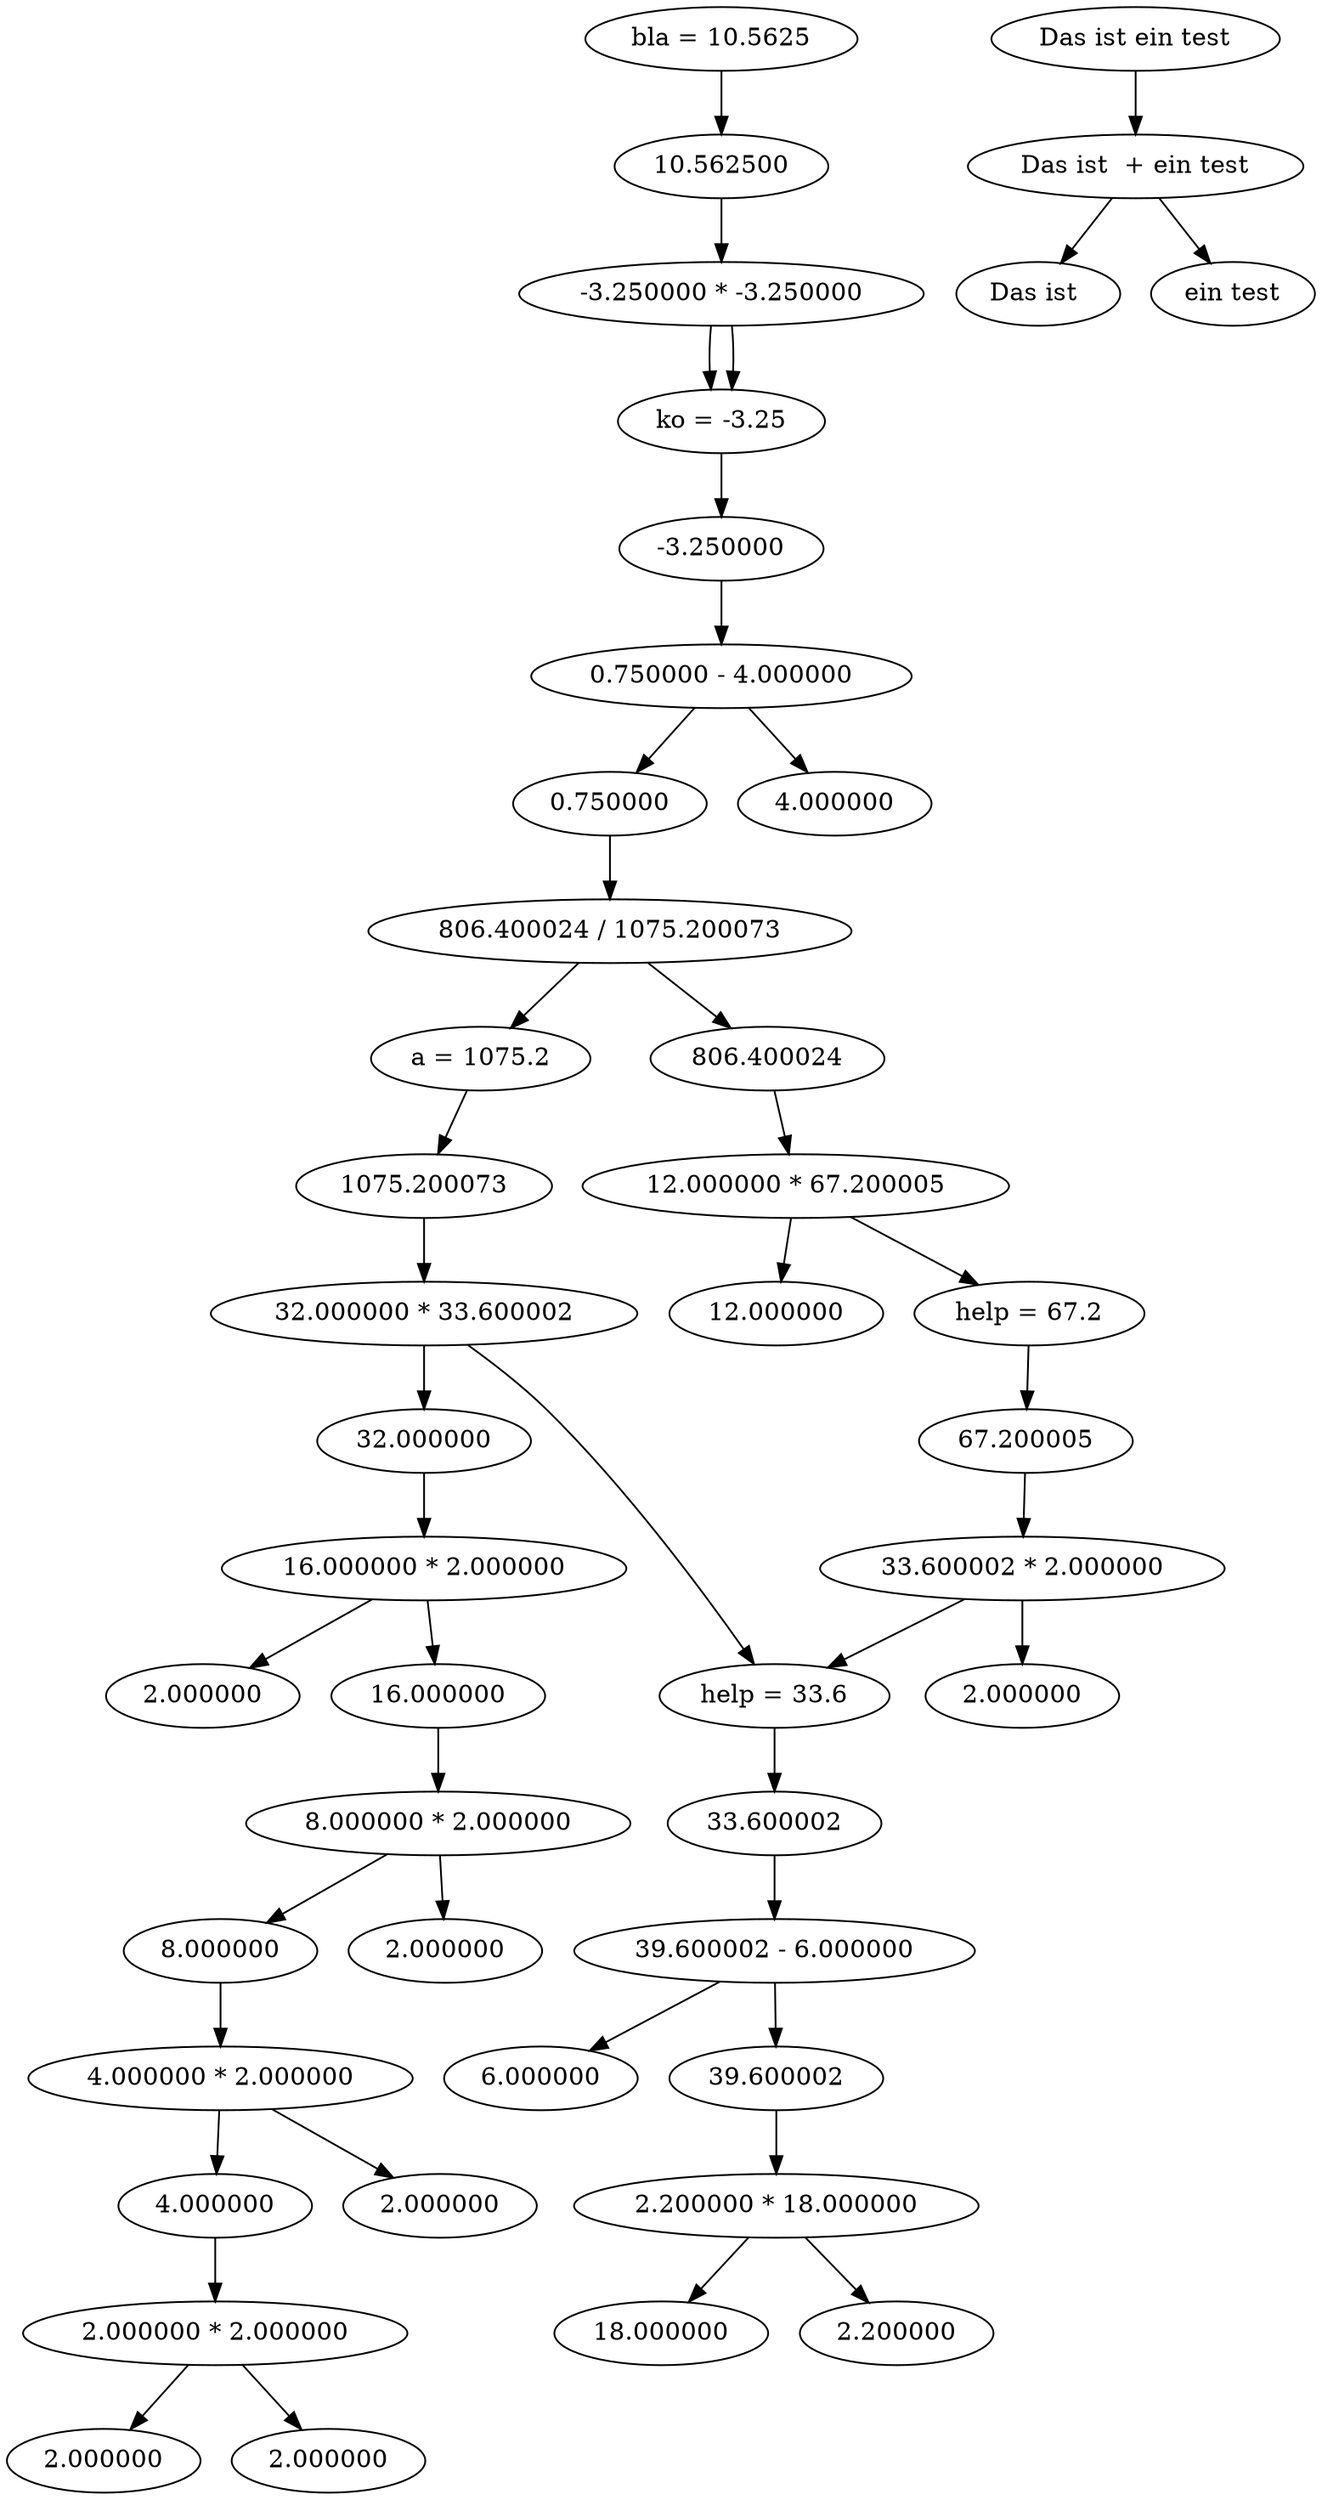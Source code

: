 digraph gograph{
node0[label="2.200000 * 18.000000"];
node1[label="2.200000"];
node0 -> node1;
node2[label="18.000000"];
node0 -> node2;
node3[label="39.600002"];
node3 -> node0;
node4[label="39.600002 - 6.000000"];
node4 -> node3;
node5[label="6.000000"];
node4 -> node5;
node6[label="33.600002"];
node6 -> node4;
node7[label="help = 33.6"];
node7 -> node6;
node8[label="2.000000 * 2.000000"];
node9[label="2.000000"];
node8 -> node9;
node10[label="2.000000"];
node8 -> node10;
node11[label="4.000000"];
node11 -> node8;
node12[label="4.000000 * 2.000000"];
node12 -> node11;
node13[label="2.000000"];
node12 -> node13;
node14[label="8.000000"];
node14 -> node12;
node15[label="8.000000 * 2.000000"];
node15 -> node14;
node16[label="2.000000"];
node15 -> node16;
node17[label="16.000000"];
node17 -> node15;
node18[label="16.000000 * 2.000000"];
node18 -> node17;
node19[label="2.000000"];
node18 -> node19;
node20[label="32.000000"];
node20 -> node18;
node21[label="32.000000 * 33.600002"];
node21 -> node20;
node21 -> node7;
node22[label="1075.200073"];
node22 -> node21;
node23[label="a = 1075.2"];
node23 -> node22;
node24[label="33.600002 * 2.000000"];
node24 -> node7;
node25[label="2.000000"];
node24 -> node25;
node26[label="67.200005"];
node26 -> node24;
node27[label="help = 67.2"];
node27 -> node26;
node28[label="12.000000 * 67.200005"];
node29[label="12.000000"];
node28 -> node29;
node28 -> node27;
node30[label="806.400024"];
node30 -> node28;
node31[label="806.400024 / 1075.200073"];
node31 -> node30;
node31 -> node23;
node32[label="0.750000"];
node32 -> node31;
node33[label="0.750000 - 4.000000"];
node33 -> node32;
node34[label="4.000000"];
node33 -> node34;
node35[label="-3.250000"];
node35 -> node33;
node36[label="ko = -3.25"];
node36 -> node35;
node37[label="Das ist  + ein test"];
node38[label="Das ist "];
node37 -> node38;
node39[label="ein test"];
node37 -> node39;
node40[label="Das ist ein test"];
node40 -> node37;
node41[label="-3.250000 * -3.250000"];
node41 -> node36;
node41 -> node36;
node42[label="10.562500"];
node42 -> node41;
node43[label="bla = 10.5625"];
node43 -> node42;

}
